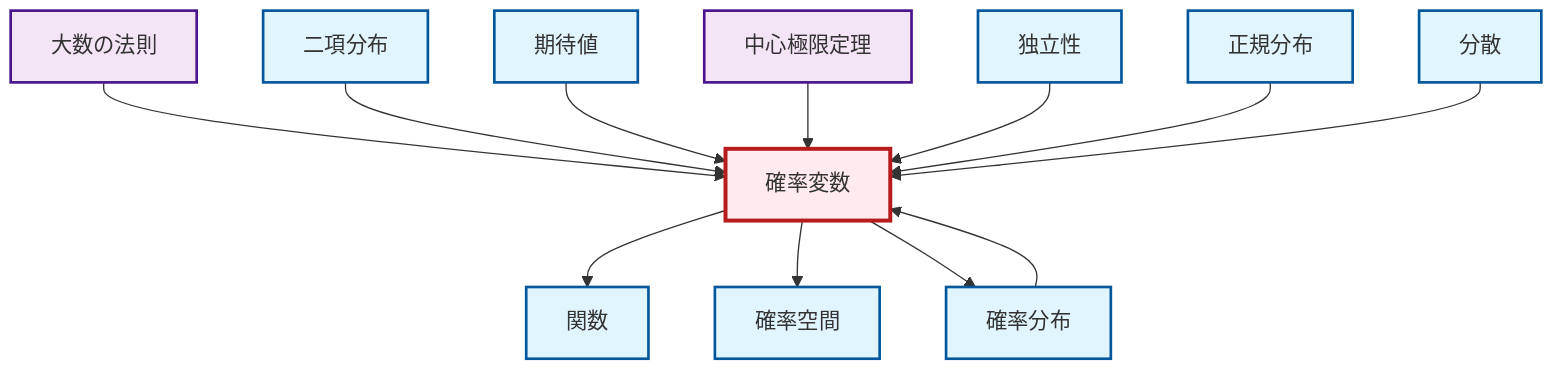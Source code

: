graph TD
    classDef definition fill:#e1f5fe,stroke:#01579b,stroke-width:2px
    classDef theorem fill:#f3e5f5,stroke:#4a148c,stroke-width:2px
    classDef axiom fill:#fff3e0,stroke:#e65100,stroke-width:2px
    classDef example fill:#e8f5e9,stroke:#1b5e20,stroke-width:2px
    classDef current fill:#ffebee,stroke:#b71c1c,stroke-width:3px
    def-binomial-distribution["二項分布"]:::definition
    def-independence["独立性"]:::definition
    thm-law-of-large-numbers["大数の法則"]:::theorem
    def-probability-distribution["確率分布"]:::definition
    thm-central-limit["中心極限定理"]:::theorem
    def-function["関数"]:::definition
    def-random-variable["確率変数"]:::definition
    def-normal-distribution["正規分布"]:::definition
    def-expectation["期待値"]:::definition
    def-variance["分散"]:::definition
    def-probability-space["確率空間"]:::definition
    def-random-variable --> def-function
    thm-law-of-large-numbers --> def-random-variable
    def-binomial-distribution --> def-random-variable
    def-expectation --> def-random-variable
    thm-central-limit --> def-random-variable
    def-independence --> def-random-variable
    def-probability-distribution --> def-random-variable
    def-random-variable --> def-probability-space
    def-normal-distribution --> def-random-variable
    def-variance --> def-random-variable
    def-random-variable --> def-probability-distribution
    class def-random-variable current